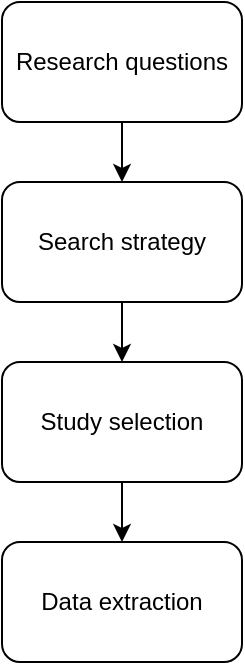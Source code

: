 <mxfile version="14.6.13" type="device"><diagram id="9_OBRPAjGGobl9zRC73F" name="Page-1"><mxGraphModel dx="1086" dy="846" grid="1" gridSize="10" guides="1" tooltips="1" connect="1" arrows="1" fold="1" page="1" pageScale="1" pageWidth="850" pageHeight="1100" math="0" shadow="0"><root><mxCell id="0"/><mxCell id="1" parent="0"/><mxCell id="RYiyoCbLMfCNkMkbmdI9-5" value="" style="edgeStyle=orthogonalEdgeStyle;rounded=0;orthogonalLoop=1;jettySize=auto;html=1;" parent="1" source="RYiyoCbLMfCNkMkbmdI9-1" target="RYiyoCbLMfCNkMkbmdI9-2" edge="1"><mxGeometry relative="1" as="geometry"/></mxCell><mxCell id="RYiyoCbLMfCNkMkbmdI9-1" value="Research questions" style="rounded=1;whiteSpace=wrap;html=1;" parent="1" vertex="1"><mxGeometry x="365" y="290" width="120" height="60" as="geometry"/></mxCell><mxCell id="RYiyoCbLMfCNkMkbmdI9-6" value="" style="edgeStyle=orthogonalEdgeStyle;rounded=0;orthogonalLoop=1;jettySize=auto;html=1;" parent="1" source="RYiyoCbLMfCNkMkbmdI9-2" target="RYiyoCbLMfCNkMkbmdI9-4" edge="1"><mxGeometry relative="1" as="geometry"/></mxCell><mxCell id="RYiyoCbLMfCNkMkbmdI9-2" value="Search strategy" style="rounded=1;whiteSpace=wrap;html=1;" parent="1" vertex="1"><mxGeometry x="365" y="380" width="120" height="60" as="geometry"/></mxCell><mxCell id="RYiyoCbLMfCNkMkbmdI9-3" value="Data extraction" style="rounded=1;whiteSpace=wrap;html=1;" parent="1" vertex="1"><mxGeometry x="365" y="560" width="120" height="60" as="geometry"/></mxCell><mxCell id="RYiyoCbLMfCNkMkbmdI9-7" value="" style="edgeStyle=orthogonalEdgeStyle;rounded=0;orthogonalLoop=1;jettySize=auto;html=1;" parent="1" source="RYiyoCbLMfCNkMkbmdI9-4" target="RYiyoCbLMfCNkMkbmdI9-3" edge="1"><mxGeometry relative="1" as="geometry"/></mxCell><mxCell id="RYiyoCbLMfCNkMkbmdI9-4" value="Study selection" style="rounded=1;whiteSpace=wrap;html=1;" parent="1" vertex="1"><mxGeometry x="365" y="470" width="120" height="60" as="geometry"/></mxCell></root></mxGraphModel></diagram></mxfile>
